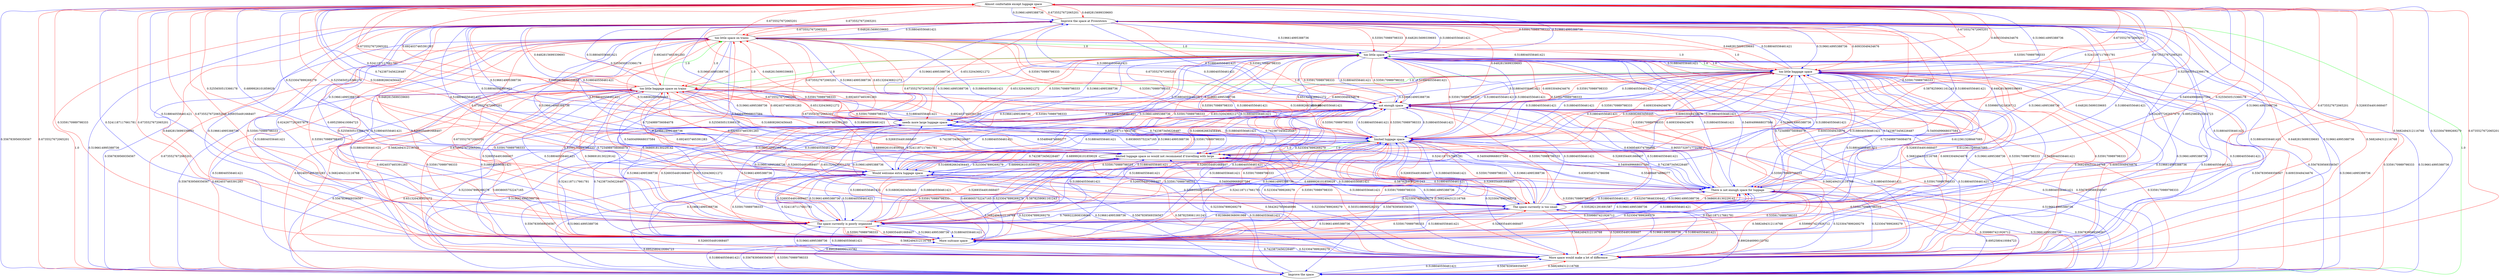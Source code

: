 digraph rawGraph {
"Almost confortable except luggage space";"Improve the space at Frowntown";"Improve the space";"More space would make a lot of difference";"More suitcase space";"The space currently is poorly organised";"The space currently is too small";"There is not enough space for luggage";"Would welcome extra luggage space";"limited luggage space so would not recommend if travelling with large";"limited luggage space";"needs more large luggage space";"not enough space";"too little baggage space on trains";"too little baggage space";"too little space";"too little space on trains";"Improve the space at Frowntown" -> "Improve the space" [label=1.0] [color=green]
"Improve the space" -> "Improve the space at Frowntown" [label=1.0] [color=red]
"Almost confortable except luggage space" -> "Improve the space at Frowntown" [label=0.6482815699339693] [color=red]
"Almost confortable except luggage space" -> "Improve the space" [label=0.5567839569356567] [color=blue]
"Improve the space at Frowntown" -> "Almost confortable except luggage space" [label=0.6735527672065201] [color=red]
"Improve the space" -> "Almost confortable except luggage space" [label=0.6735527672065201] [color=red]
"Almost confortable except luggage space" -> "More space would make a lot of difference" [label=0.5682494312116768] [color=red]
"Improve the space at Frowntown" -> "More space would make a lot of difference" [label=0.5682494312116768] [color=red]
"Improve the space" -> "More space would make a lot of difference" [label=0.5682494312116768] [color=red]
"More space would make a lot of difference" -> "Almost confortable except luggage space" [label=0.6735527672065201] [color=red]
"More space would make a lot of difference" -> "Improve the space at Frowntown" [label=0.6482815699339693] [color=red]
"More space would make a lot of difference" -> "Improve the space" [label=0.5567839569356567] [color=blue]
"Almost confortable except luggage space" -> "More suitcase space" [label=0.5359170989798333] [color=red]
"Improve the space at Frowntown" -> "More suitcase space" [label=0.5359170989798333] [color=red]
"Improve the space" -> "More suitcase space" [label=0.5359170989798333] [color=red]
"More space would make a lot of difference" -> "More suitcase space" [label=0.7423873456226487] [color=blue]
"More suitcase space" -> "Almost confortable except luggage space" [label=0.6735527672065201] [color=red]
"More suitcase space" -> "Improve the space at Frowntown" [label=0.6482815699339693] [color=red]
"More suitcase space" -> "Improve the space" [label=0.5567839569356567] [color=blue]
"More suitcase space" -> "More space would make a lot of difference" [label=0.5233047899269279] [color=blue]
"Almost confortable except luggage space" -> "The space currently is poorly organised" [label=0.5269354491668407] [color=red]
"Improve the space at Frowntown" -> "The space currently is poorly organised" [label=0.6952580410084723] [color=blue]
"Improve the space" -> "The space currently is poorly organised" [label=0.6952580410084723] [color=blue]
"More space would make a lot of difference" -> "The space currently is poorly organised" [label=0.5269354491668407] [color=red]
"More suitcase space" -> "The space currently is poorly organised" [label=0.5269354491668407] [color=red]
"The space currently is poorly organised" -> "Almost confortable except luggage space" [label=0.6735527672065201] [color=red]
"The space currently is poorly organised" -> "Improve the space at Frowntown" [label=0.6242677262657879] [color=blue]
"The space currently is poorly organised" -> "Improve the space" [label=0.8902646990133782] [color=blue]
"The space currently is poorly organised" -> "More space would make a lot of difference" [label=0.5682494312116768] [color=red]
"The space currently is poorly organised" -> "More suitcase space" [label=0.5359170989798333] [color=red]
"Almost confortable except luggage space" -> "The space currently is too small" [label=0.5269354491668407] [color=red]
"Improve the space at Frowntown" -> "The space currently is too small" [label=0.6952580410084723] [color=blue]
"Improve the space" -> "The space currently is too small" [label=0.6952580410084723] [color=blue]
"More space would make a lot of difference" -> "The space currently is too small" [label=0.5269354491668407] [color=red]
"More suitcase space" -> "The space currently is too small" [label=0.5269354491668407] [color=red]
"The space currently is poorly organised" -> "The space currently is too small" [label=0.7669222808338064] [color=blue]
"The space currently is too small" -> "Almost confortable except luggage space" [label=0.6735527672065201] [color=red]
"The space currently is too small" -> "Improve the space at Frowntown" [label=0.6242677262657879] [color=blue]
"The space currently is too small" -> "Improve the space" [label=0.8902646990133782] [color=blue]
"The space currently is too small" -> "More space would make a lot of difference" [label=0.5682494312116768] [color=red]
"The space currently is too small" -> "More suitcase space" [label=0.5359170989798333] [color=red]
"The space currently is too small" -> "The space currently is poorly organised" [label=0.8238686368091988] [color=blue]
"Almost confortable except luggage space" -> "There is not enough space for luggage" [label=0.5400499668037584] [color=blue]
"Improve the space at Frowntown" -> "There is not enough space for luggage" [label=0.5599807421926712] [color=red]
"Improve the space" -> "There is not enough space for luggage" [label=0.5599807421926712] [color=red]
"More space would make a lot of difference" -> "There is not enough space for luggage" [label=0.5599807421926712] [color=red]
"More suitcase space" -> "There is not enough space for luggage" [label=0.5599807421926712] [color=red]
"The space currently is poorly organised" -> "There is not enough space for luggage" [label=0.5352821291691587] [color=red]
"The space currently is too small" -> "There is not enough space for luggage" [label=0.6325079646330442] [color=red]
"There is not enough space for luggage" -> "Almost confortable except luggage space" [label=0.5255650515366178] [color=red]
"There is not enough space for luggage" -> "Improve the space at Frowntown" [label=0.6482815699339693] [color=red]
"There is not enough space for luggage" -> "Improve the space" [label=0.5567839569356567] [color=blue]
"There is not enough space for luggage" -> "More space would make a lot of difference" [label=0.5682494312116768] [color=red]
"There is not enough space for luggage" -> "More suitcase space" [label=0.5359170989798333] [color=red]
"There is not enough space for luggage" -> "The space currently is poorly organised" [label=0.5188040556461421] [color=blue]
"There is not enough space for luggage" -> "The space currently is too small" [label=0.5686918130229142] [color=red]
"Almost confortable except luggage space" -> "Would welcome extra luggage space" [label=0.6899926101859029] [color=blue]
"Improve the space at Frowntown" -> "Would welcome extra luggage space" [label=0.5196614995388736] [color=blue]
"Improve the space" -> "Would welcome extra luggage space" [label=0.5196614995388736] [color=blue]
"More space would make a lot of difference" -> "Would welcome extra luggage space" [label=0.5196614995388736] [color=blue]
"More suitcase space" -> "Would welcome extra luggage space" [label=0.5196614995388736] [color=blue]
"The space currently is poorly organised" -> "Would welcome extra luggage space" [label=0.5196614995388736] [color=blue]
"The space currently is too small" -> "Would welcome extra luggage space" [label=0.5196614995388736] [color=blue]
"There is not enough space for luggage" -> "Would welcome extra luggage space" [label=0.6899926101859029] [color=blue]
"Would welcome extra luggage space" -> "Almost confortable except luggage space" [label=0.5255650515366178] [color=red]
"Would welcome extra luggage space" -> "Improve the space at Frowntown" [label=0.6482815699339693] [color=red]
"Would welcome extra luggage space" -> "Improve the space" [label=0.5567839569356567] [color=blue]
"Would welcome extra luggage space" -> "More space would make a lot of difference" [label=0.5682494312116768] [color=red]
"Would welcome extra luggage space" -> "More suitcase space" [label=0.5359170989798333] [color=red]
"Would welcome extra luggage space" -> "The space currently is poorly organised" [label=0.5269354491668407] [color=red]
"Would welcome extra luggage space" -> "The space currently is too small" [label=0.5269354491668407] [color=red]
"Would welcome extra luggage space" -> "There is not enough space for luggage" [label=0.5400499668037584] [color=blue]
"limited luggage space so would not recommend if travelling with large" -> "limited luggage space" [label=1.0] [color=green]
"limited luggage space" -> "limited luggage space so would not recommend if travelling with large" [label=1.0] [color=red]
"Almost confortable except luggage space" -> "limited luggage space so would not recommend if travelling with large" [label=0.5168082663456445] [color=red]
"Almost confortable except luggage space" -> "limited luggage space" [label=0.7423873456226487] [color=blue]
"Improve the space at Frowntown" -> "limited luggage space so would not recommend if travelling with large" [label=0.5878259061161243] [color=red]
"Improve the space at Frowntown" -> "limited luggage space" [label=0.5359170989798333] [color=red]
"Improve the space" -> "limited luggage space so would not recommend if travelling with large" [label=0.5878259061161243] [color=red]
"Improve the space" -> "limited luggage space" [label=0.5359170989798333] [color=red]
"More space would make a lot of difference" -> "limited luggage space so would not recommend if travelling with large" [label=0.5035108090528255] [color=red]
"More space would make a lot of difference" -> "limited luggage space" [label=0.5359170989798333] [color=red]
"More suitcase space" -> "limited luggage space so would not recommend if travelling with large" [label=0.5878259061161243] [color=red]
"More suitcase space" -> "limited luggage space" [label=0.5359170989798333] [color=red]
"The space currently is poorly organised" -> "limited luggage space so would not recommend if travelling with large" [label=0.5168082663456445] [color=red]
"The space currently is poorly organised" -> "limited luggage space" [label=0.5359170989798333] [color=red]
"The space currently is too small" -> "limited luggage space so would not recommend if travelling with large" [label=0.5878259061161243] [color=red]
"The space currently is too small" -> "limited luggage space" [label=0.5359170989798333] [color=red]
"There is not enough space for luggage" -> "limited luggage space so would not recommend if travelling with large" [label=0.554894874888277] [color=blue]
"There is not enough space for luggage" -> "limited luggage space" [label=0.7423873456226487] [color=blue]
"Would welcome extra luggage space" -> "limited luggage space so would not recommend if travelling with large" [label=0.5168082663456445] [color=red]
"Would welcome extra luggage space" -> "limited luggage space" [label=0.7423873456226487] [color=blue]
"limited luggage space so would not recommend if travelling with large" -> "Almost confortable except luggage space" [label=0.5255650515366178] [color=red]
"limited luggage space so would not recommend if travelling with large" -> "Improve the space at Frowntown" [label=0.6482815699339693] [color=red]
"limited luggage space so would not recommend if travelling with large" -> "Improve the space" [label=0.5567839569356567] [color=blue]
"limited luggage space so would not recommend if travelling with large" -> "More space would make a lot of difference" [label=0.5642627859646996] [color=red]
"limited luggage space so would not recommend if travelling with large" -> "More suitcase space" [label=0.5359170989798333] [color=red]
"limited luggage space so would not recommend if travelling with large" -> "The space currently is poorly organised" [label=0.5269354491668407] [color=red]
"limited luggage space so would not recommend if travelling with large" -> "The space currently is too small" [label=0.5269354491668407] [color=red]
"limited luggage space so would not recommend if travelling with large" -> "There is not enough space for luggage" [label=0.6369548374786098] [color=blue]
"limited luggage space so would not recommend if travelling with large" -> "Would welcome extra luggage space" [label=0.6899926101859029] [color=blue]
"limited luggage space" -> "Almost confortable except luggage space" [label=0.5255650515366178] [color=red]
"limited luggage space" -> "Improve the space at Frowntown" [label=0.6482815699339693] [color=red]
"limited luggage space" -> "Improve the space" [label=0.5567839569356567] [color=blue]
"limited luggage space" -> "More space would make a lot of difference" [label=0.5682494312116768] [color=red]
"limited luggage space" -> "More suitcase space" [label=0.5359170989798333] [color=red]
"limited luggage space" -> "The space currently is poorly organised" [label=0.5269354491668407] [color=red]
"limited luggage space" -> "The space currently is too small" [label=0.5269354491668407] [color=red]
"limited luggage space" -> "There is not enough space for luggage" [label=0.5400499668037584] [color=blue]
"limited luggage space" -> "Would welcome extra luggage space" [label=0.6899926101859029] [color=blue]
"Almost confortable except luggage space" -> "needs more large luggage space" [label=0.5241187117661781] [color=blue]
"Improve the space at Frowntown" -> "needs more large luggage space" [label=0.651320436921272] [color=red]
"Improve the space" -> "needs more large luggage space" [label=0.651320436921272] [color=red]
"More space would make a lot of difference" -> "needs more large luggage space" [label=0.6938005752247165] [color=blue]
"More suitcase space" -> "needs more large luggage space" [label=0.5241187117661781] [color=blue]
"The space currently is poorly organised" -> "needs more large luggage space" [label=0.651320436921272] [color=red]
"The space currently is too small" -> "needs more large luggage space" [label=0.651320436921272] [color=red]
"There is not enough space for luggage" -> "needs more large luggage space" [label=0.5241187117661781] [color=blue]
"Would welcome extra luggage space" -> "needs more large luggage space" [label=0.5241187117661781] [color=blue]
"limited luggage space so would not recommend if travelling with large" -> "needs more large luggage space" [label=0.6938005752247165] [color=blue]
"limited luggage space" -> "needs more large luggage space" [label=0.5241187117661781] [color=blue]
"needs more large luggage space" -> "Almost confortable except luggage space" [label=0.5255650515366178] [color=red]
"needs more large luggage space" -> "Improve the space at Frowntown" [label=0.6482815699339693] [color=red]
"needs more large luggage space" -> "Improve the space" [label=0.5567839569356567] [color=blue]
"needs more large luggage space" -> "More space would make a lot of difference" [label=0.5233047899269279] [color=blue]
"needs more large luggage space" -> "More suitcase space" [label=0.7423873456226487] [color=blue]
"needs more large luggage space" -> "The space currently is poorly organised" [label=0.5269354491668407] [color=red]
"needs more large luggage space" -> "The space currently is too small" [label=0.5269354491668407] [color=red]
"needs more large luggage space" -> "There is not enough space for luggage" [label=0.5400499668037584] [color=blue]
"needs more large luggage space" -> "Would welcome extra luggage space" [label=0.6899926101859029] [color=blue]
"needs more large luggage space" -> "limited luggage space so would not recommend if travelling with large" [label=0.554894874888277] [color=blue]
"needs more large luggage space" -> "limited luggage space" [label=0.7423873456226487] [color=blue]
"Almost confortable except luggage space" -> "not enough space" [label=0.5359170989798333] [color=red]
"Improve the space at Frowntown" -> "not enough space" [label=0.5359170989798333] [color=red]
"Improve the space" -> "not enough space" [label=0.5359170989798333] [color=red]
"More space would make a lot of difference" -> "not enough space" [label=0.5359170989798333] [color=red]
"More suitcase space" -> "not enough space" [label=0.5359170989798333] [color=red]
"The space currently is poorly organised" -> "not enough space" [label=0.5359170989798333] [color=red]
"The space currently is too small" -> "not enough space" [label=0.5359170989798333] [color=red]
"There is not enough space for luggage" -> "not enough space" [label=0.9055732971773194] [color=blue]
"Would welcome extra luggage space" -> "not enough space" [label=0.5359170989798333] [color=red]
"limited luggage space so would not recommend if travelling with large" -> "not enough space" [label=0.7423873456226487] [color=blue]
"limited luggage space" -> "not enough space" [label=0.5359170989798333] [color=red]
"needs more large luggage space" -> "not enough space" [label=0.5359170989798333] [color=red]
"not enough space" -> "Almost confortable except luggage space" [label=0.6735527672065201] [color=red]
"not enough space" -> "Improve the space at Frowntown" [label=0.6482815699339693] [color=red]
"not enough space" -> "Improve the space" [label=0.5567839569356567] [color=blue]
"not enough space" -> "More space would make a lot of difference" [label=0.5682494312116768] [color=red]
"not enough space" -> "More suitcase space" [label=0.5359170989798333] [color=red]
"not enough space" -> "The space currently is poorly organised" [label=0.5269354491668407] [color=red]
"not enough space" -> "The space currently is too small" [label=0.5269354491668407] [color=red]
"not enough space" -> "There is not enough space for luggage" [label=0.6369548374786098] [color=blue]
"not enough space" -> "Would welcome extra luggage space" [label=0.5196614995388736] [color=blue]
"not enough space" -> "limited luggage space so would not recommend if travelling with large" [label=0.5168082663456445] [color=red]
"not enough space" -> "limited luggage space" [label=0.5359170989798333] [color=red]
"not enough space" -> "needs more large luggage space" [label=0.651320436921272] [color=red]
"too little baggage space on trains" -> "too little baggage space" [label=1.0] [color=green]
"too little baggage space" -> "too little space" [label=1.0] [color=green]
"too little baggage space on trains" -> "too little space on trains" [label=1.0] [color=green]
"too little space on trains" -> "too little space" [label=1.0] [color=green]
"too little baggage space on trains" -> "too little space" [label=1.0] [color=green]
"too little baggage space" -> "too little baggage space on trains" [label=1.0] [color=red]
"too little baggage space" -> "too little space on trains" [label=1.0] [color=red]
"too little space" -> "too little baggage space on trains" [label=1.0] [color=red]
"too little space" -> "too little baggage space" [label=1.0] [color=red]
"too little space" -> "too little space on trains" [label=1.0] [color=red]
"too little space on trains" -> "too little baggage space on trains" [label=1.0] [color=red]
"too little space on trains" -> "too little baggage space" [label=1.0] [color=red]
"Almost confortable except luggage space" -> "too little baggage space on trains" [label=0.6924037465391283] [color=red]
"Almost confortable except luggage space" -> "too little baggage space" [label=0.60933049434676] [color=red]
"Almost confortable except luggage space" -> "too little space" [label=0.5359170989798333] [color=red]
"Almost confortable except luggage space" -> "too little space on trains" [label=0.6735527672065201] [color=red]
"Improve the space at Frowntown" -> "too little baggage space on trains" [label=0.6924037465391283] [color=red]
"Improve the space at Frowntown" -> "too little baggage space" [label=0.60933049434676] [color=red]
"Improve the space at Frowntown" -> "too little space" [label=0.5359170989798333] [color=red]
"Improve the space at Frowntown" -> "too little space on trains" [label=0.6735527672065201] [color=red]
"Improve the space" -> "too little baggage space on trains" [label=0.6924037465391283] [color=red]
"Improve the space" -> "too little baggage space" [label=0.60933049434676] [color=red]
"Improve the space" -> "too little space" [label=0.5359170989798333] [color=red]
"Improve the space" -> "too little space on trains" [label=0.6735527672065201] [color=red]
"More space would make a lot of difference" -> "too little baggage space on trains" [label=0.6924037465391283] [color=red]
"More space would make a lot of difference" -> "too little baggage space" [label=0.60933049434676] [color=red]
"More space would make a lot of difference" -> "too little space" [label=0.5359170989798333] [color=red]
"More space would make a lot of difference" -> "too little space on trains" [label=0.6735527672065201] [color=red]
"More suitcase space" -> "too little baggage space on trains" [label=0.6924037465391283] [color=red]
"More suitcase space" -> "too little baggage space" [label=0.60933049434676] [color=red]
"More suitcase space" -> "too little space" [label=0.5359170989798333] [color=red]
"More suitcase space" -> "too little space on trains" [label=0.6735527672065201] [color=red]
"The space currently is poorly organised" -> "too little baggage space on trains" [label=0.5686918130229142] [color=red]
"The space currently is poorly organised" -> "too little baggage space" [label=0.6123613288467085] [color=blue]
"The space currently is poorly organised" -> "too little space" [label=0.7423873456226487] [color=blue]
"The space currently is poorly organised" -> "too little space on trains" [label=0.5255650515366178] [color=red]
"The space currently is too small" -> "too little baggage space on trains" [label=0.5686918130229142] [color=red]
"The space currently is too small" -> "too little baggage space" [label=0.6123613288467085] [color=blue]
"The space currently is too small" -> "too little space" [label=0.7423873456226487] [color=blue]
"The space currently is too small" -> "too little space on trains" [label=0.5255650515366178] [color=red]
"There is not enough space for luggage" -> "too little baggage space on trains" [label=0.6924037465391283] [color=red]
"There is not enough space for luggage" -> "too little baggage space" [label=0.60933049434676] [color=red]
"There is not enough space for luggage" -> "too little space" [label=0.5359170989798333] [color=red]
"There is not enough space for luggage" -> "too little space on trains" [label=0.6735527672065201] [color=red]
"Would welcome extra luggage space" -> "too little baggage space on trains" [label=0.6924037465391283] [color=red]
"Would welcome extra luggage space" -> "too little baggage space" [label=0.60933049434676] [color=red]
"Would welcome extra luggage space" -> "too little space" [label=0.5359170989798333] [color=red]
"Would welcome extra luggage space" -> "too little space on trains" [label=0.6735527672065201] [color=red]
"limited luggage space so would not recommend if travelling with large" -> "too little baggage space on trains" [label=0.6924037465391283] [color=red]
"limited luggage space so would not recommend if travelling with large" -> "too little baggage space" [label=0.60933049434676] [color=red]
"limited luggage space so would not recommend if travelling with large" -> "too little space" [label=0.5359170989798333] [color=red]
"limited luggage space so would not recommend if travelling with large" -> "too little space on trains" [label=0.6735527672065201] [color=red]
"limited luggage space" -> "too little baggage space on trains" [label=0.6924037465391283] [color=red]
"limited luggage space" -> "too little baggage space" [label=0.60933049434676] [color=red]
"limited luggage space" -> "too little space" [label=0.5359170989798333] [color=red]
"limited luggage space" -> "too little space on trains" [label=0.6735527672065201] [color=red]
"needs more large luggage space" -> "too little baggage space on trains" [label=0.6924037465391283] [color=red]
"needs more large luggage space" -> "too little baggage space" [label=0.60933049434676] [color=red]
"needs more large luggage space" -> "too little space" [label=0.5359170989798333] [color=red]
"needs more large luggage space" -> "too little space on trains" [label=0.6735527672065201] [color=red]
"not enough space" -> "too little baggage space on trains" [label=0.6924037465391283] [color=red]
"not enough space" -> "too little baggage space" [label=0.60933049434676] [color=red]
"not enough space" -> "too little space" [label=0.5359170989798333] [color=red]
"not enough space" -> "too little space on trains" [label=0.6735527672065201] [color=red]
"too little baggage space on trains" -> "Almost confortable except luggage space" [label=0.6735527672065201] [color=red]
"too little baggage space on trains" -> "Improve the space at Frowntown" [label=0.6482815699339693] [color=red]
"too little baggage space on trains" -> "Improve the space" [label=0.5567839569356567] [color=blue]
"too little baggage space on trains" -> "More space would make a lot of difference" [label=0.5682494312116768] [color=red]
"too little baggage space on trains" -> "More suitcase space" [label=0.5359170989798333] [color=red]
"too little baggage space on trains" -> "The space currently is poorly organised" [label=0.5269354491668407] [color=red]
"too little baggage space on trains" -> "The space currently is too small" [label=0.7234989756084078] [color=blue]
"too little baggage space on trains" -> "There is not enough space for luggage" [label=0.5400499668037584] [color=blue]
"too little baggage space on trains" -> "Would welcome extra luggage space" [label=0.5196614995388736] [color=blue]
"too little baggage space on trains" -> "limited luggage space so would not recommend if travelling with large" [label=0.5168082663456445] [color=red]
"too little baggage space on trains" -> "limited luggage space" [label=0.5359170989798333] [color=red]
"too little baggage space on trains" -> "needs more large luggage space" [label=0.651320436921272] [color=red]
"too little baggage space on trains" -> "not enough space" [label=0.5359170989798333] [color=red]
"too little baggage space" -> "Almost confortable except luggage space" [label=0.6735527672065201] [color=red]
"too little baggage space" -> "Improve the space at Frowntown" [label=0.6482815699339693] [color=red]
"too little baggage space" -> "Improve the space" [label=0.5567839569356567] [color=blue]
"too little baggage space" -> "More space would make a lot of difference" [label=0.5682494312116768] [color=red]
"too little baggage space" -> "More suitcase space" [label=0.5359170989798333] [color=red]
"too little baggage space" -> "The space currently is poorly organised" [label=0.5269354491668407] [color=red]
"too little baggage space" -> "The space currently is too small" [label=0.7234989756084078] [color=blue]
"too little baggage space" -> "There is not enough space for luggage" [label=0.5400499668037584] [color=blue]
"too little baggage space" -> "Would welcome extra luggage space" [label=0.5196614995388736] [color=blue]
"too little baggage space" -> "limited luggage space so would not recommend if travelling with large" [label=0.5168082663456445] [color=red]
"too little baggage space" -> "limited luggage space" [label=0.5359170989798333] [color=red]
"too little baggage space" -> "needs more large luggage space" [label=0.651320436921272] [color=red]
"too little baggage space" -> "not enough space" [label=0.5359170989798333] [color=red]
"too little space" -> "Almost confortable except luggage space" [label=0.6735527672065201] [color=red]
"too little space" -> "Improve the space at Frowntown" [label=0.6482815699339693] [color=red]
"too little space" -> "Improve the space" [label=0.5567839569356567] [color=blue]
"too little space" -> "More space would make a lot of difference" [label=0.5682494312116768] [color=red]
"too little space" -> "More suitcase space" [label=0.5359170989798333] [color=red]
"too little space" -> "The space currently is poorly organised" [label=0.5269354491668407] [color=red]
"too little space" -> "The space currently is too small" [label=0.7234989756084078] [color=blue]
"too little space" -> "There is not enough space for luggage" [label=0.5400499668037584] [color=blue]
"too little space" -> "Would welcome extra luggage space" [label=0.5196614995388736] [color=blue]
"too little space" -> "limited luggage space so would not recommend if travelling with large" [label=0.5168082663456445] [color=red]
"too little space" -> "limited luggage space" [label=0.5359170989798333] [color=red]
"too little space" -> "needs more large luggage space" [label=0.651320436921272] [color=red]
"too little space" -> "not enough space" [label=0.5359170989798333] [color=red]
"too little space on trains" -> "Almost confortable except luggage space" [label=0.6735527672065201] [color=red]
"too little space on trains" -> "Improve the space at Frowntown" [label=0.6482815699339693] [color=red]
"too little space on trains" -> "Improve the space" [label=0.5567839569356567] [color=blue]
"too little space on trains" -> "More space would make a lot of difference" [label=0.5682494312116768] [color=red]
"too little space on trains" -> "More suitcase space" [label=0.5359170989798333] [color=red]
"too little space on trains" -> "The space currently is poorly organised" [label=0.5269354491668407] [color=red]
"too little space on trains" -> "The space currently is too small" [label=0.7234989756084078] [color=blue]
"too little space on trains" -> "There is not enough space for luggage" [label=0.5400499668037584] [color=blue]
"too little space on trains" -> "Would welcome extra luggage space" [label=0.5196614995388736] [color=blue]
"too little space on trains" -> "limited luggage space so would not recommend if travelling with large" [label=0.5168082663456445] [color=red]
"too little space on trains" -> "limited luggage space" [label=0.5359170989798333] [color=red]
"too little space on trains" -> "needs more large luggage space" [label=0.651320436921272] [color=red]
"too little space on trains" -> "not enough space" [label=0.5359170989798333] [color=red]
"Almost confortable except luggage space" -> "More suitcase space" [label=0.5241187117661781] [color=blue]
"Almost confortable except luggage space" -> "not enough space" [label=0.5241187117661781] [color=blue]
"Almost confortable except luggage space" -> "More space would make a lot of difference" [label=0.5233047899269279] [color=blue]
"Almost confortable except luggage space" -> "The space currently is poorly organised" [label=0.5188040556461421] [color=blue]
"Almost confortable except luggage space" -> "The space currently is too small" [label=0.5196614995388736] [color=blue]
"Almost confortable except luggage space" -> "limited luggage space so would not recommend if travelling with large" [label=0.5233047899269279] [color=blue]
"Improve the space at Frowntown" -> "needs more large luggage space" [label=0.5196614995388736] [color=blue]
"Improve the space at Frowntown" -> "too little baggage space" [label=0.5196614995388736] [color=blue]
"Improve the space at Frowntown" -> "too little space" [label=0.5196614995388736] [color=blue]
"Improve the space at Frowntown" -> "limited luggage space" [label=0.5196614995388736] [color=blue]
"Improve the space at Frowntown" -> "There is not enough space for luggage" [label=0.5196614995388736] [color=blue]
"Improve the space" -> "needs more large luggage space" [label=0.5196614995388736] [color=blue]
"Improve the space" -> "too little baggage space" [label=0.5196614995388736] [color=blue]
"Improve the space" -> "too little space" [label=0.5196614995388736] [color=blue]
"Improve the space" -> "limited luggage space" [label=0.5196614995388736] [color=blue]
"Improve the space" -> "Improve the space at Frowntown" [label=0.5196614995388736] [color=blue]
"Improve the space" -> "There is not enough space for luggage" [label=0.5196614995388736] [color=blue]
"More space would make a lot of difference" -> "too little baggage space" [label=0.5196614995388736] [color=blue]
"More space would make a lot of difference" -> "too little space" [label=0.5196614995388736] [color=blue]
"More space would make a lot of difference" -> "The space currently is poorly organised" [label=0.5196614995388736] [color=blue]
"More space would make a lot of difference" -> "The space currently is too small" [label=0.5196614995388736] [color=blue]
"More space would make a lot of difference" -> "limited luggage space" [label=0.5233047899269279] [color=blue]
"More space would make a lot of difference" -> "limited luggage space so would not recommend if travelling with large" [label=0.5233047899269279] [color=blue]
"More space would make a lot of difference" -> "Improve the space at Frowntown" [label=0.5196614995388736] [color=blue]
"More space would make a lot of difference" -> "There is not enough space for luggage" [label=0.5233047899269279] [color=blue]
"More suitcase space" -> "too little baggage space" [label=0.5196614995388736] [color=blue]
"More suitcase space" -> "too little space" [label=0.5196614995388736] [color=blue]
"More suitcase space" -> "The space currently is poorly organised" [label=0.5196614995388736] [color=blue]
"More suitcase space" -> "The space currently is too small" [label=0.5196614995388736] [color=blue]
"More suitcase space" -> "limited luggage space" [label=0.5233047899269279] [color=blue]
"More suitcase space" -> "limited luggage space so would not recommend if travelling with large" [label=0.5233047899269279] [color=blue]
"More suitcase space" -> "Improve the space at Frowntown" [label=0.5196614995388736] [color=blue]
"More suitcase space" -> "There is not enough space for luggage" [label=0.5233047899269279] [color=blue]
"The space currently is poorly organised" -> "needs more large luggage space" [label=0.5196614995388736] [color=blue]
"The space currently is poorly organised" -> "limited luggage space" [label=0.5196614995388736] [color=blue]
"The space currently is poorly organised" -> "There is not enough space for luggage" [label=0.5196614995388736] [color=blue]
"The space currently is too small" -> "needs more large luggage space" [label=0.5196614995388736] [color=blue]
"The space currently is too small" -> "limited luggage space" [label=0.5196614995388736] [color=blue]
"The space currently is too small" -> "There is not enough space for luggage" [label=0.5196614995388736] [color=blue]
"There is not enough space for luggage" -> "More suitcase space" [label=0.5241187117661781] [color=blue]
"There is not enough space for luggage" -> "too little baggage space" [label=0.5188040556461421] [color=blue]
"There is not enough space for luggage" -> "too little space" [label=0.5188040556461421] [color=blue]
"There is not enough space for luggage" -> "More space would make a lot of difference" [label=0.5233047899269279] [color=blue]
"There is not enough space for luggage" -> "The space currently is too small" [label=0.5188040556461421] [color=blue]
"There is not enough space for luggage" -> "Improve the space at Frowntown" [label=0.5188040556461421] [color=blue]
"Would welcome extra luggage space" -> "More suitcase space" [label=0.5241187117661781] [color=blue]
"Would welcome extra luggage space" -> "too little baggage space" [label=0.5188040556461421] [color=blue]
"Would welcome extra luggage space" -> "not enough space" [label=0.5188040556461421] [color=blue]
"Would welcome extra luggage space" -> "too little space" [label=0.5188040556461421] [color=blue]
"Would welcome extra luggage space" -> "More space would make a lot of difference" [label=0.5233047899269279] [color=blue]
"Would welcome extra luggage space" -> "The space currently is poorly organised" [label=0.5188040556461421] [color=blue]
"Would welcome extra luggage space" -> "The space currently is too small" [label=0.5188040556461421] [color=blue]
"Would welcome extra luggage space" -> "limited luggage space so would not recommend if travelling with large" [label=0.5233047899269279] [color=blue]
"Would welcome extra luggage space" -> "Improve the space at Frowntown" [label=0.5188040556461421] [color=blue]
"limited luggage space so would not recommend if travelling with large" -> "More suitcase space" [label=0.6938005752247165] [color=blue]
"limited luggage space so would not recommend if travelling with large" -> "too little baggage space" [label=0.5188040556461421] [color=blue]
"limited luggage space so would not recommend if travelling with large" -> "too little space" [label=0.5188040556461421] [color=blue]
"limited luggage space so would not recommend if travelling with large" -> "More space would make a lot of difference" [label=0.5233047899269279] [color=blue]
"limited luggage space so would not recommend if travelling with large" -> "The space currently is poorly organised" [label=0.5188040556461421] [color=blue]
"limited luggage space so would not recommend if travelling with large" -> "The space currently is too small" [label=0.5188040556461421] [color=blue]
"limited luggage space so would not recommend if travelling with large" -> "Improve the space at Frowntown" [label=0.5188040556461421] [color=blue]
"limited luggage space" -> "More suitcase space" [label=0.5241187117661781] [color=blue]
"limited luggage space" -> "too little baggage space" [label=0.5188040556461421] [color=blue]
"limited luggage space" -> "not enough space" [label=0.5188040556461421] [color=blue]
"limited luggage space" -> "too little space" [label=0.5188040556461421] [color=blue]
"limited luggage space" -> "More space would make a lot of difference" [label=0.5233047899269279] [color=blue]
"limited luggage space" -> "The space currently is poorly organised" [label=0.5188040556461421] [color=blue]
"limited luggage space" -> "The space currently is too small" [label=0.5188040556461421] [color=blue]
"limited luggage space" -> "limited luggage space so would not recommend if travelling with large" [label=0.5233047899269279] [color=blue]
"limited luggage space" -> "Improve the space at Frowntown" [label=0.5188040556461421] [color=blue]
"needs more large luggage space" -> "too little baggage space" [label=0.5196614995388736] [color=blue]
"needs more large luggage space" -> "not enough space" [label=0.5188040556461421] [color=blue]
"needs more large luggage space" -> "too little space" [label=0.5196614995388736] [color=blue]
"needs more large luggage space" -> "The space currently is poorly organised" [label=0.5196614995388736] [color=blue]
"needs more large luggage space" -> "The space currently is too small" [label=0.5196614995388736] [color=blue]
"needs more large luggage space" -> "Improve the space at Frowntown" [label=0.5196614995388736] [color=blue]
"not enough space" -> "More suitcase space" [label=0.5188040556461421] [color=blue]
"not enough space" -> "needs more large luggage space" [label=0.5196614995388736] [color=blue]
"not enough space" -> "too little baggage space" [label=0.5188040556461421] [color=blue]
"not enough space" -> "too little space" [label=0.5188040556461421] [color=blue]
"not enough space" -> "More space would make a lot of difference" [label=0.5188040556461421] [color=blue]
"not enough space" -> "The space currently is poorly organised" [label=0.5188040556461421] [color=blue]
"not enough space" -> "The space currently is too small" [label=0.5188040556461421] [color=blue]
"not enough space" -> "limited luggage space" [label=0.5188040556461421] [color=blue]
"not enough space" -> "limited luggage space so would not recommend if travelling with large" [label=0.5188040556461421] [color=blue]
"not enough space" -> "Improve the space at Frowntown" [label=0.5188040556461421] [color=blue]
"too little baggage space on trains" -> "More suitcase space" [label=0.5188040556461421] [color=blue]
"too little baggage space on trains" -> "needs more large luggage space" [label=0.5196614995388736] [color=blue]
"too little baggage space on trains" -> "not enough space" [label=0.5188040556461421] [color=blue]
"too little baggage space on trains" -> "More space would make a lot of difference" [label=0.5188040556461421] [color=blue]
"too little baggage space on trains" -> "The space currently is poorly organised" [label=0.5188040556461421] [color=blue]
"too little baggage space on trains" -> "limited luggage space" [label=0.5188040556461421] [color=blue]
"too little baggage space on trains" -> "limited luggage space so would not recommend if travelling with large" [label=0.5188040556461421] [color=blue]
"too little baggage space on trains" -> "Improve the space at Frowntown" [label=0.5188040556461421] [color=blue]
"too little baggage space" -> "More suitcase space" [label=0.5188040556461421] [color=blue]
"too little baggage space" -> "needs more large luggage space" [label=0.5196614995388736] [color=blue]
"too little baggage space" -> "not enough space" [label=0.5188040556461421] [color=blue]
"too little baggage space" -> "More space would make a lot of difference" [label=0.5188040556461421] [color=blue]
"too little baggage space" -> "The space currently is poorly organised" [label=0.5188040556461421] [color=blue]
"too little baggage space" -> "limited luggage space" [label=0.5188040556461421] [color=blue]
"too little baggage space" -> "limited luggage space so would not recommend if travelling with large" [label=0.5188040556461421] [color=blue]
"too little baggage space" -> "Improve the space at Frowntown" [label=0.5188040556461421] [color=blue]
"too little space" -> "More suitcase space" [label=0.5188040556461421] [color=blue]
"too little space" -> "needs more large luggage space" [label=0.5196614995388736] [color=blue]
"too little space" -> "too little baggage space" [label=0.5188040556461421] [color=blue]
"too little space" -> "not enough space" [label=0.5188040556461421] [color=blue]
"too little space" -> "More space would make a lot of difference" [label=0.5188040556461421] [color=blue]
"too little space" -> "The space currently is poorly organised" [label=0.5188040556461421] [color=blue]
"too little space" -> "limited luggage space" [label=0.5188040556461421] [color=blue]
"too little space" -> "limited luggage space so would not recommend if travelling with large" [label=0.5188040556461421] [color=blue]
"too little space" -> "Improve the space at Frowntown" [label=0.5188040556461421] [color=blue]
"too little space on trains" -> "More suitcase space" [label=0.5188040556461421] [color=blue]
"too little space on trains" -> "needs more large luggage space" [label=0.5196614995388736] [color=blue]
"too little space on trains" -> "too little baggage space" [label=0.5188040556461421] [color=blue]
"too little space on trains" -> "not enough space" [label=0.5188040556461421] [color=blue]
"too little space on trains" -> "More space would make a lot of difference" [label=0.5188040556461421] [color=blue]
"too little space on trains" -> "The space currently is poorly organised" [label=0.5188040556461421] [color=blue]
"too little space on trains" -> "limited luggage space" [label=0.5188040556461421] [color=blue]
"too little space on trains" -> "limited luggage space so would not recommend if travelling with large" [label=0.5188040556461421] [color=blue]
"too little space on trains" -> "Improve the space at Frowntown" [label=0.5188040556461421] [color=blue]
"Almost confortable except luggage space" -> "too little baggage space" [label=0.5196614995388736] [color=blue]
"Almost confortable except luggage space" -> "too little space" [label=0.5196614995388736] [color=blue]
"Almost confortable except luggage space" -> "Improve the space at Frowntown" [label=0.5196614995388736] [color=blue]
"Improve the space at Frowntown" -> "More suitcase space" [label=0.5188040556461421] [color=blue]
"Improve the space at Frowntown" -> "not enough space" [label=0.5188040556461421] [color=blue]
"Improve the space at Frowntown" -> "More space would make a lot of difference" [label=0.5188040556461421] [color=blue]
"Improve the space at Frowntown" -> "limited luggage space so would not recommend if travelling with large" [label=0.5188040556461421] [color=blue]
"Improve the space" -> "More suitcase space" [label=0.5188040556461421] [color=blue]
"Improve the space" -> "not enough space" [label=0.5188040556461421] [color=blue]
"Improve the space" -> "More space would make a lot of difference" [label=0.5188040556461421] [color=blue]
"Improve the space" -> "limited luggage space so would not recommend if travelling with large" [label=0.5188040556461421] [color=blue]
"More space would make a lot of difference" -> "not enough space" [label=0.5188040556461421] [color=blue]
"More suitcase space" -> "not enough space" [label=0.5188040556461421] [color=blue]
"The space currently is poorly organised" -> "More suitcase space" [label=0.5188040556461421] [color=blue]
"The space currently is poorly organised" -> "not enough space" [label=0.5188040556461421] [color=blue]
"The space currently is poorly organised" -> "More space would make a lot of difference" [label=0.5188040556461421] [color=blue]
"The space currently is poorly organised" -> "limited luggage space so would not recommend if travelling with large" [label=0.5188040556461421] [color=blue]
"The space currently is too small" -> "More suitcase space" [label=0.5188040556461421] [color=blue]
"The space currently is too small" -> "not enough space" [label=0.5188040556461421] [color=blue]
"The space currently is too small" -> "More space would make a lot of difference" [label=0.5188040556461421] [color=blue]
"The space currently is too small" -> "limited luggage space so would not recommend if travelling with large" [label=0.5188040556461421] [color=blue]
}